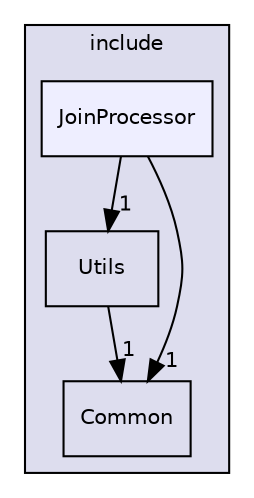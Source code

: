digraph "include/JoinProcessor" {
  compound=true
  node [ fontsize="10", fontname="Helvetica"];
  edge [ labelfontsize="10", labelfontname="Helvetica"];
  subgraph clusterdir_d44c64559bbebec7f509842c48db8b23 {
    graph [ bgcolor="#ddddee", pencolor="black", label="include" fontname="Helvetica", fontsize="10", URL="dir_d44c64559bbebec7f509842c48db8b23.html"]
  dir_2d1d991c66e7a032b2ab80c11328e79c [shape=box label="Utils" URL="dir_2d1d991c66e7a032b2ab80c11328e79c.html"];
  dir_4e88733bde07f70aee18672f1ff34c79 [shape=box label="Common" URL="dir_4e88733bde07f70aee18672f1ff34c79.html"];
  dir_3a2146b16b7b7487199f0add244c9d6b [shape=box, label="JoinProcessor", style="filled", fillcolor="#eeeeff", pencolor="black", URL="dir_3a2146b16b7b7487199f0add244c9d6b.html"];
  }
  dir_3a2146b16b7b7487199f0add244c9d6b->dir_2d1d991c66e7a032b2ab80c11328e79c [headlabel="1", labeldistance=1.5 headhref="dir_000003_000004.html"];
  dir_3a2146b16b7b7487199f0add244c9d6b->dir_4e88733bde07f70aee18672f1ff34c79 [headlabel="1", labeldistance=1.5 headhref="dir_000003_000001.html"];
  dir_2d1d991c66e7a032b2ab80c11328e79c->dir_4e88733bde07f70aee18672f1ff34c79 [headlabel="1", labeldistance=1.5 headhref="dir_000004_000001.html"];
}
